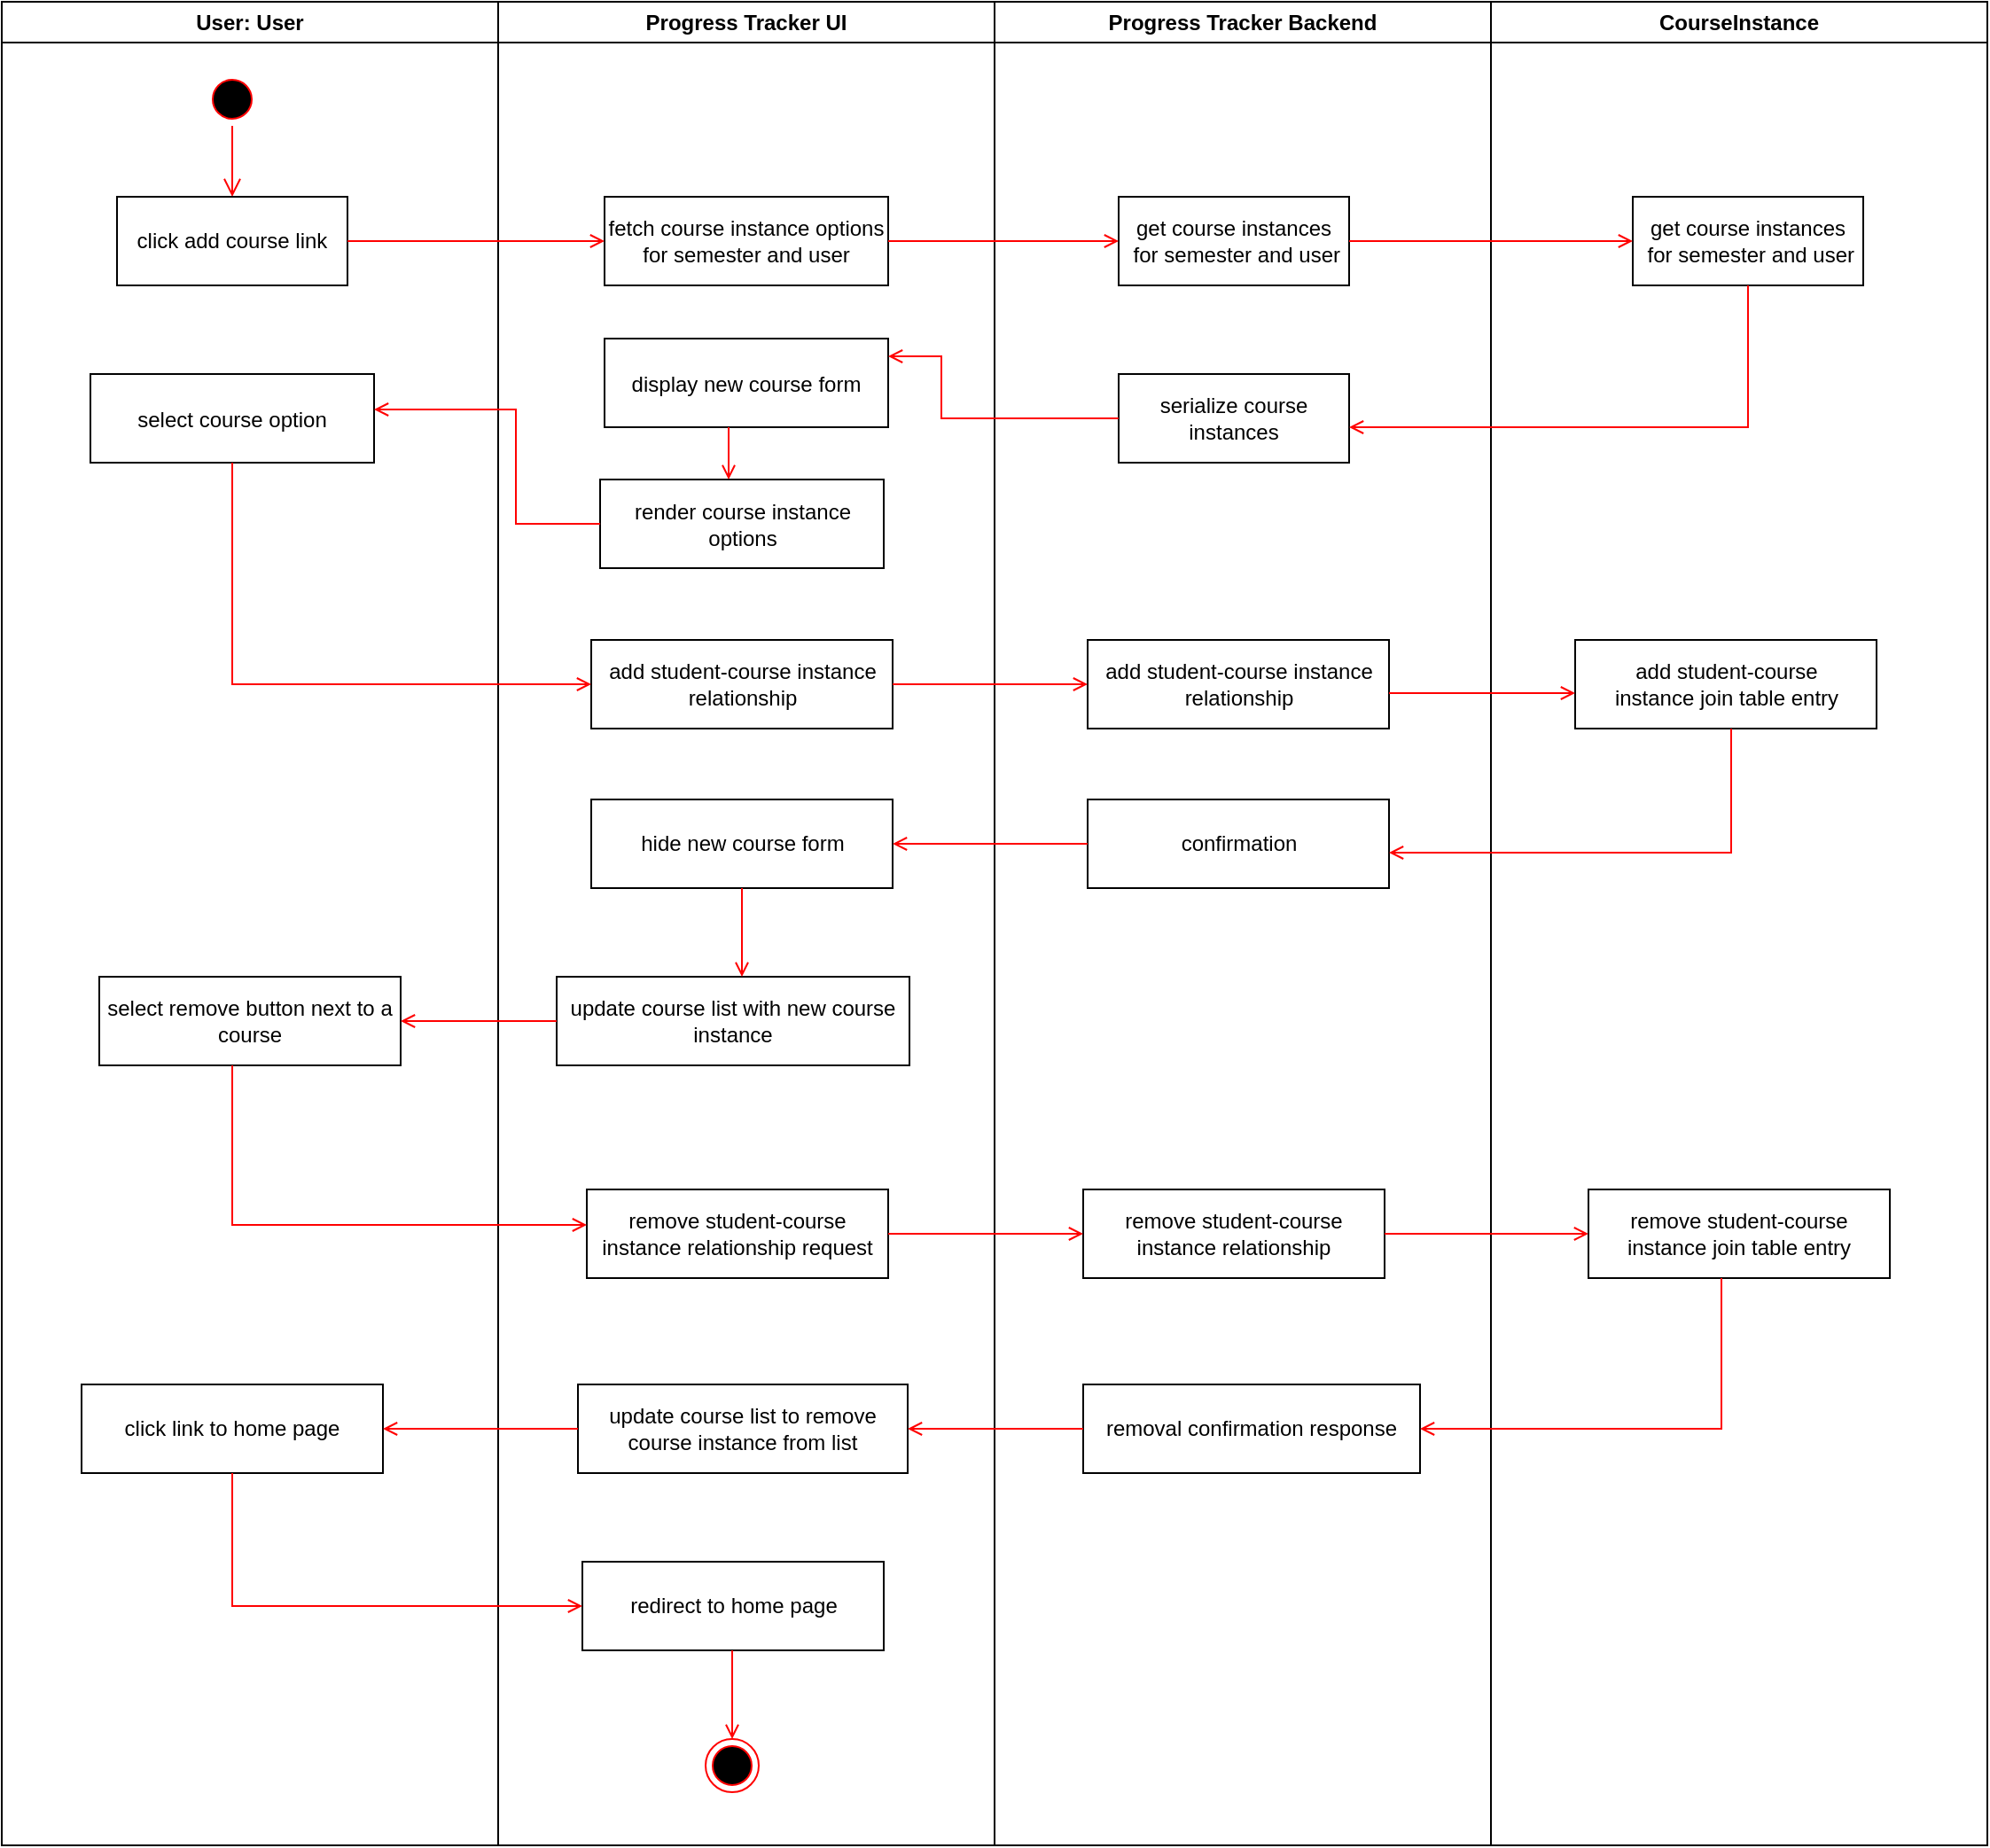 <?xml version="1.0" encoding="UTF-8"?>
<mxfile compressed="false" version="12.1.7" type="device" pages="1"><diagram id="qxIXQQoXLA4KPB8yL7MM" name="Page-3"><mxGraphModel dx="1425" dy="872" grid="1" gridSize="10" guides="1" tooltips="1" connect="1" arrows="1" fold="1" page="1" pageScale="1" pageWidth="850" pageHeight="1100" math="0" shadow="0"><root><mxCell id="4MsPIWo7bYqa63KtsmRX-0"/><mxCell id="4MsPIWo7bYqa63KtsmRX-1" parent="4MsPIWo7bYqa63KtsmRX-0"/><mxCell id="LsV0TuWWeMVyQ18mXXkU-35" value="User: User" style="swimlane;whiteSpace=wrap" parent="4MsPIWo7bYqa63KtsmRX-1" vertex="1"><mxGeometry x="440" y="280" width="280" height="1040" as="geometry"/></mxCell><mxCell id="LsV0TuWWeMVyQ18mXXkU-36" value="" style="ellipse;shape=startState;fillColor=#000000;strokeColor=#ff0000;" parent="LsV0TuWWeMVyQ18mXXkU-35" vertex="1"><mxGeometry x="115" y="40" width="30" height="30" as="geometry"/></mxCell><mxCell id="LsV0TuWWeMVyQ18mXXkU-37" value="" style="edgeStyle=elbowEdgeStyle;elbow=horizontal;verticalAlign=bottom;endArrow=open;endSize=8;strokeColor=#FF0000;endFill=1;rounded=0;jumpStyle=arc;" parent="LsV0TuWWeMVyQ18mXXkU-35" source="LsV0TuWWeMVyQ18mXXkU-36" target="LsV0TuWWeMVyQ18mXXkU-38" edge="1"><mxGeometry x="100" y="40" as="geometry"><mxPoint x="115" y="110" as="targetPoint"/></mxGeometry></mxCell><mxCell id="LsV0TuWWeMVyQ18mXXkU-38" value="click add course link" style="whiteSpace=wrap;" parent="LsV0TuWWeMVyQ18mXXkU-35" vertex="1"><mxGeometry x="65" y="110" width="130" height="50" as="geometry"/></mxCell><mxCell id="HSbdIBcpOVC56lRU3mkd-8" value="select course option" style="" parent="LsV0TuWWeMVyQ18mXXkU-35" vertex="1"><mxGeometry x="50" y="210" width="160" height="50" as="geometry"/></mxCell><mxCell id="HSbdIBcpOVC56lRU3mkd-24" value="select remove button next to a course" style="whiteSpace=wrap;" parent="LsV0TuWWeMVyQ18mXXkU-35" vertex="1"><mxGeometry x="55" y="550" width="170" height="50" as="geometry"/></mxCell><mxCell id="HSbdIBcpOVC56lRU3mkd-36" value="click link to home page" style="whiteSpace=wrap;" parent="LsV0TuWWeMVyQ18mXXkU-35" vertex="1"><mxGeometry x="45" y="780" width="170" height="50" as="geometry"/></mxCell><mxCell id="LsV0TuWWeMVyQ18mXXkU-44" value="Progress Tracker UI" style="swimlane;whiteSpace=wrap" parent="4MsPIWo7bYqa63KtsmRX-1" vertex="1"><mxGeometry x="720" y="280" width="280" height="1040" as="geometry"/></mxCell><mxCell id="LsV0TuWWeMVyQ18mXXkU-39" value="fetch course instance options for semester and user" style="whiteSpace=wrap;" parent="LsV0TuWWeMVyQ18mXXkU-44" vertex="1"><mxGeometry x="60" y="110" width="160" height="50" as="geometry"/></mxCell><mxCell id="HSbdIBcpOVC56lRU3mkd-0" value="display new course form" style="" parent="LsV0TuWWeMVyQ18mXXkU-44" vertex="1"><mxGeometry x="60" y="190" width="160" height="50" as="geometry"/></mxCell><mxCell id="HSbdIBcpOVC56lRU3mkd-10" value="add student-course instance relationship" style="whiteSpace=wrap;" parent="LsV0TuWWeMVyQ18mXXkU-44" vertex="1"><mxGeometry x="52.5" y="360" width="170" height="50" as="geometry"/></mxCell><mxCell id="HSbdIBcpOVC56lRU3mkd-18" value="hide new course form" style="whiteSpace=wrap;" parent="LsV0TuWWeMVyQ18mXXkU-44" vertex="1"><mxGeometry x="52.5" y="450" width="170" height="50" as="geometry"/></mxCell><mxCell id="HSbdIBcpOVC56lRU3mkd-20" value="render course instance&#10;options" style="whiteSpace=wrap;" parent="LsV0TuWWeMVyQ18mXXkU-44" vertex="1"><mxGeometry x="57.5" y="269.5" width="160" height="50" as="geometry"/></mxCell><mxCell id="HSbdIBcpOVC56lRU3mkd-21" value="" style="endArrow=open;strokeColor=#FF0000;endFill=1;rounded=0;jumpStyle=arc;edgeStyle=elbowEdgeStyle;" parent="LsV0TuWWeMVyQ18mXXkU-44" source="HSbdIBcpOVC56lRU3mkd-0" target="HSbdIBcpOVC56lRU3mkd-20" edge="1"><mxGeometry relative="1" as="geometry"><mxPoint y="280" as="sourcePoint"/><mxPoint x="-130" y="280" as="targetPoint"/><Array as="points"><mxPoint x="130" y="250"/><mxPoint x="-50" y="290"/></Array></mxGeometry></mxCell><mxCell id="HSbdIBcpOVC56lRU3mkd-22" value="update course list with new course instance" style="whiteSpace=wrap;" parent="LsV0TuWWeMVyQ18mXXkU-44" vertex="1"><mxGeometry x="33" y="550" width="199" height="50" as="geometry"/></mxCell><mxCell id="HSbdIBcpOVC56lRU3mkd-23" value="" style="endArrow=open;strokeColor=#FF0000;endFill=1;rounded=0;jumpStyle=arc;edgeStyle=elbowEdgeStyle;" parent="LsV0TuWWeMVyQ18mXXkU-44" source="HSbdIBcpOVC56lRU3mkd-18" target="HSbdIBcpOVC56lRU3mkd-22" edge="1"><mxGeometry relative="1" as="geometry"><mxPoint x="40" y="540" as="sourcePoint"/><mxPoint x="-70" y="540" as="targetPoint"/><Array as="points"><mxPoint x="135" y="560"/><mxPoint x="10" y="475"/><mxPoint x="30" y="625"/><mxPoint x="-110" y="635"/></Array></mxGeometry></mxCell><mxCell id="HSbdIBcpOVC56lRU3mkd-26" value="remove student-course instance relationship request" style="whiteSpace=wrap;" parent="LsV0TuWWeMVyQ18mXXkU-44" vertex="1"><mxGeometry x="50" y="670" width="170" height="50" as="geometry"/></mxCell><mxCell id="HSbdIBcpOVC56lRU3mkd-34" value="update course list to remove course instance from list" style="whiteSpace=wrap;" parent="LsV0TuWWeMVyQ18mXXkU-44" vertex="1"><mxGeometry x="45" y="780" width="186" height="50" as="geometry"/></mxCell><mxCell id="HSbdIBcpOVC56lRU3mkd-37" value="redirect to home page" style="whiteSpace=wrap;" parent="LsV0TuWWeMVyQ18mXXkU-44" vertex="1"><mxGeometry x="47.5" y="880" width="170" height="50" as="geometry"/></mxCell><mxCell id="HSbdIBcpOVC56lRU3mkd-40" value="" style="ellipse;html=1;shape=endState;fillColor=#000000;strokeColor=#ff0000;" parent="LsV0TuWWeMVyQ18mXXkU-44" vertex="1"><mxGeometry x="117" y="980" width="30" height="30" as="geometry"/></mxCell><mxCell id="HSbdIBcpOVC56lRU3mkd-41" value="" style="endArrow=open;strokeColor=#FF0000;endFill=1;rounded=0;jumpStyle=arc;edgeStyle=elbowEdgeStyle;" parent="LsV0TuWWeMVyQ18mXXkU-44" source="HSbdIBcpOVC56lRU3mkd-37" target="HSbdIBcpOVC56lRU3mkd-40" edge="1"><mxGeometry relative="1" as="geometry"><mxPoint x="50" y="942.5" as="sourcePoint"/><mxPoint x="247.5" y="1017.5" as="targetPoint"/><Array as="points"><mxPoint x="132" y="950"/><mxPoint x="50" y="1017.5"/><mxPoint x="338" y="972.5"/><mxPoint x="330.5" y="1397.5"/><mxPoint x="190.5" y="1407.5"/></Array></mxGeometry></mxCell><mxCell id="LsV0TuWWeMVyQ18mXXkU-63" value="Progress Tracker Backend" style="swimlane;whiteSpace=wrap" parent="4MsPIWo7bYqa63KtsmRX-1" vertex="1"><mxGeometry x="1000" y="280" width="280" height="1040" as="geometry"><mxRectangle x="724.5" y="128" width="80" height="23" as="alternateBounds"/></mxGeometry></mxCell><mxCell id="HSbdIBcpOVC56lRU3mkd-1" value="get course instances&#10; for semester and user" style="whiteSpace=wrap;" parent="LsV0TuWWeMVyQ18mXXkU-63" vertex="1"><mxGeometry x="70" y="110" width="130" height="50" as="geometry"/></mxCell><mxCell id="HSbdIBcpOVC56lRU3mkd-3" value="serialize course instances" style="whiteSpace=wrap;" parent="LsV0TuWWeMVyQ18mXXkU-63" vertex="1"><mxGeometry x="70" y="210" width="130" height="50" as="geometry"/></mxCell><mxCell id="HSbdIBcpOVC56lRU3mkd-12" value="add student-course instance relationship" style="whiteSpace=wrap;" parent="LsV0TuWWeMVyQ18mXXkU-63" vertex="1"><mxGeometry x="52.5" y="360" width="170" height="50" as="geometry"/></mxCell><mxCell id="HSbdIBcpOVC56lRU3mkd-16" value="confirmation" style="whiteSpace=wrap;" parent="LsV0TuWWeMVyQ18mXXkU-63" vertex="1"><mxGeometry x="52.5" y="450" width="170" height="50" as="geometry"/></mxCell><mxCell id="HSbdIBcpOVC56lRU3mkd-28" value="remove student-course instance relationship" style="whiteSpace=wrap;" parent="LsV0TuWWeMVyQ18mXXkU-63" vertex="1"><mxGeometry x="50" y="670" width="170" height="50" as="geometry"/></mxCell><mxCell id="HSbdIBcpOVC56lRU3mkd-32" value="removal confirmation response" style="whiteSpace=wrap;" parent="LsV0TuWWeMVyQ18mXXkU-63" vertex="1"><mxGeometry x="50" y="780" width="190" height="50" as="geometry"/></mxCell><mxCell id="LsV0TuWWeMVyQ18mXXkU-40" value="" style="endArrow=open;strokeColor=#FF0000;endFill=1;rounded=0;jumpStyle=arc;" parent="4MsPIWo7bYqa63KtsmRX-1" source="LsV0TuWWeMVyQ18mXXkU-38" target="LsV0TuWWeMVyQ18mXXkU-39" edge="1"><mxGeometry relative="1" as="geometry"/></mxCell><mxCell id="Nz6OXigeq6Z0XNe9WV_4-0" value="CourseInstance" style="swimlane;whiteSpace=wrap" parent="4MsPIWo7bYqa63KtsmRX-1" vertex="1"><mxGeometry x="1280" y="280" width="280" height="1040" as="geometry"><mxRectangle x="724.5" y="128" width="80" height="23" as="alternateBounds"/></mxGeometry></mxCell><mxCell id="HSbdIBcpOVC56lRU3mkd-2" value="get course instances&#10; for semester and user" style="whiteSpace=wrap;" parent="Nz6OXigeq6Z0XNe9WV_4-0" vertex="1"><mxGeometry x="80" y="110" width="130" height="50" as="geometry"/></mxCell><mxCell id="HSbdIBcpOVC56lRU3mkd-14" value="add student-course instance join table entry" style="whiteSpace=wrap;" parent="Nz6OXigeq6Z0XNe9WV_4-0" vertex="1"><mxGeometry x="47.5" y="360" width="170" height="50" as="geometry"/></mxCell><mxCell id="HSbdIBcpOVC56lRU3mkd-29" value="remove student-course instance join table entry" style="whiteSpace=wrap;" parent="Nz6OXigeq6Z0XNe9WV_4-0" vertex="1"><mxGeometry x="55" y="670" width="170" height="50" as="geometry"/></mxCell><mxCell id="HSbdIBcpOVC56lRU3mkd-4" value="" style="endArrow=open;strokeColor=#FF0000;endFill=1;rounded=0;jumpStyle=arc;edgeStyle=elbowEdgeStyle;" parent="4MsPIWo7bYqa63KtsmRX-1" source="LsV0TuWWeMVyQ18mXXkU-39" target="HSbdIBcpOVC56lRU3mkd-1" edge="1"><mxGeometry relative="1" as="geometry"><mxPoint x="930" y="460" as="sourcePoint"/><mxPoint x="1090" y="460" as="targetPoint"/></mxGeometry></mxCell><mxCell id="HSbdIBcpOVC56lRU3mkd-5" value="" style="endArrow=open;strokeColor=#FF0000;endFill=1;rounded=0;jumpStyle=arc;edgeStyle=elbowEdgeStyle;" parent="4MsPIWo7bYqa63KtsmRX-1" source="HSbdIBcpOVC56lRU3mkd-1" target="HSbdIBcpOVC56lRU3mkd-2" edge="1"><mxGeometry relative="1" as="geometry"><mxPoint x="1215" y="470" as="sourcePoint"/><mxPoint x="1345" y="470" as="targetPoint"/></mxGeometry></mxCell><mxCell id="HSbdIBcpOVC56lRU3mkd-6" value="" style="endArrow=open;strokeColor=#FF0000;endFill=1;rounded=0;jumpStyle=arc;edgeStyle=elbowEdgeStyle;" parent="4MsPIWo7bYqa63KtsmRX-1" source="HSbdIBcpOVC56lRU3mkd-2" target="HSbdIBcpOVC56lRU3mkd-3" edge="1"><mxGeometry relative="1" as="geometry"><mxPoint x="1350" y="560" as="sourcePoint"/><mxPoint x="1510" y="560" as="targetPoint"/><Array as="points"><mxPoint x="1425" y="520"/></Array></mxGeometry></mxCell><mxCell id="HSbdIBcpOVC56lRU3mkd-7" value="" style="endArrow=open;strokeColor=#FF0000;endFill=1;rounded=0;jumpStyle=arc;edgeStyle=elbowEdgeStyle;" parent="4MsPIWo7bYqa63KtsmRX-1" source="HSbdIBcpOVC56lRU3mkd-3" target="HSbdIBcpOVC56lRU3mkd-0" edge="1"><mxGeometry relative="1" as="geometry"><mxPoint x="1095" y="560" as="sourcePoint"/><mxPoint x="870" y="640" as="targetPoint"/><Array as="points"><mxPoint x="970" y="480"/><mxPoint x="1000" y="510"/><mxPoint x="1020" y="520"/></Array></mxGeometry></mxCell><mxCell id="HSbdIBcpOVC56lRU3mkd-9" value="" style="endArrow=open;strokeColor=#FF0000;endFill=1;rounded=0;jumpStyle=arc;edgeStyle=elbowEdgeStyle;" parent="4MsPIWo7bYqa63KtsmRX-1" source="HSbdIBcpOVC56lRU3mkd-20" target="HSbdIBcpOVC56lRU3mkd-8" edge="1"><mxGeometry relative="1" as="geometry"><mxPoint x="770" y="580" as="sourcePoint"/><mxPoint x="640" y="580" as="targetPoint"/><Array as="points"><mxPoint x="730" y="510"/><mxPoint x="710" y="520"/></Array></mxGeometry></mxCell><mxCell id="HSbdIBcpOVC56lRU3mkd-11" value="" style="endArrow=open;strokeColor=#FF0000;endFill=1;rounded=0;jumpStyle=arc;edgeStyle=elbowEdgeStyle;" parent="4MsPIWo7bYqa63KtsmRX-1" source="HSbdIBcpOVC56lRU3mkd-8" target="HSbdIBcpOVC56lRU3mkd-10" edge="1"><mxGeometry relative="1" as="geometry"><mxPoint x="690" y="620" as="sourcePoint"/><mxPoint x="560" y="620" as="targetPoint"/><Array as="points"><mxPoint x="570" y="615"/></Array></mxGeometry></mxCell><mxCell id="HSbdIBcpOVC56lRU3mkd-13" value="" style="endArrow=open;strokeColor=#FF0000;endFill=1;rounded=0;jumpStyle=arc;edgeStyle=elbowEdgeStyle;" parent="4MsPIWo7bYqa63KtsmRX-1" source="HSbdIBcpOVC56lRU3mkd-10" target="HSbdIBcpOVC56lRU3mkd-12" edge="1"><mxGeometry relative="1" as="geometry"><mxPoint x="887.5" y="610" as="sourcePoint"/><mxPoint x="1092.5" y="685" as="targetPoint"/><Array as="points"><mxPoint x="1017.5" y="665"/><mxPoint x="1027.5" y="675"/><mxPoint x="887.5" y="685"/></Array></mxGeometry></mxCell><mxCell id="HSbdIBcpOVC56lRU3mkd-15" value="" style="endArrow=open;strokeColor=#FF0000;endFill=1;rounded=0;jumpStyle=arc;edgeStyle=elbowEdgeStyle;" parent="4MsPIWo7bYqa63KtsmRX-1" source="HSbdIBcpOVC56lRU3mkd-12" target="HSbdIBcpOVC56lRU3mkd-14" edge="1"><mxGeometry relative="1" as="geometry"><mxPoint x="1247.5" y="710" as="sourcePoint"/><mxPoint x="1357.5" y="710" as="targetPoint"/><Array as="points"><mxPoint x="1277.5" y="670"/><mxPoint x="1332.5" y="720"/><mxPoint x="1192.5" y="730"/></Array></mxGeometry></mxCell><mxCell id="HSbdIBcpOVC56lRU3mkd-17" value="" style="endArrow=open;strokeColor=#FF0000;endFill=1;rounded=0;jumpStyle=arc;edgeStyle=elbowEdgeStyle;" parent="4MsPIWo7bYqa63KtsmRX-1" source="HSbdIBcpOVC56lRU3mkd-14" target="HSbdIBcpOVC56lRU3mkd-16" edge="1"><mxGeometry relative="1" as="geometry"><mxPoint x="1360" y="770" as="sourcePoint"/><mxPoint x="1465" y="770" as="targetPoint"/><Array as="points"><mxPoint x="1415.5" y="760"/><mxPoint x="1470" y="820"/><mxPoint x="1330" y="830"/></Array></mxGeometry></mxCell><mxCell id="HSbdIBcpOVC56lRU3mkd-19" value="" style="endArrow=open;strokeColor=#FF0000;endFill=1;rounded=0;jumpStyle=arc;edgeStyle=elbowEdgeStyle;" parent="4MsPIWo7bYqa63KtsmRX-1" source="HSbdIBcpOVC56lRU3mkd-16" target="HSbdIBcpOVC56lRU3mkd-18" edge="1"><mxGeometry relative="1" as="geometry"><mxPoint x="957.5" y="830" as="sourcePoint"/><mxPoint x="1067.5" y="830" as="targetPoint"/><Array as="points"><mxPoint x="997.5" y="755"/><mxPoint x="1042.5" y="840"/><mxPoint x="902.5" y="850"/></Array></mxGeometry></mxCell><mxCell id="HSbdIBcpOVC56lRU3mkd-25" value="" style="endArrow=open;strokeColor=#FF0000;endFill=1;rounded=0;jumpStyle=arc;edgeStyle=elbowEdgeStyle;" parent="4MsPIWo7bYqa63KtsmRX-1" source="HSbdIBcpOVC56lRU3mkd-22" target="HSbdIBcpOVC56lRU3mkd-24" edge="1"><mxGeometry relative="1" as="geometry"><mxPoint x="760" y="930" as="sourcePoint"/><mxPoint x="650" y="930" as="targetPoint"/><Array as="points"><mxPoint x="720" y="855"/><mxPoint x="750" y="1015"/><mxPoint x="610" y="1025"/></Array></mxGeometry></mxCell><mxCell id="HSbdIBcpOVC56lRU3mkd-27" value="" style="endArrow=open;strokeColor=#FF0000;endFill=1;rounded=0;jumpStyle=arc;edgeStyle=elbowEdgeStyle;" parent="4MsPIWo7bYqa63KtsmRX-1" source="HSbdIBcpOVC56lRU3mkd-24" target="HSbdIBcpOVC56lRU3mkd-26" edge="1"><mxGeometry relative="1" as="geometry"><mxPoint x="717.5" y="980.0" as="sourcePoint"/><mxPoint x="610" y="980.0" as="targetPoint"/><Array as="points"><mxPoint x="570" y="970"/><mxPoint x="695" y="1140"/><mxPoint x="555" y="1150"/></Array></mxGeometry></mxCell><mxCell id="HSbdIBcpOVC56lRU3mkd-30" value="" style="endArrow=open;strokeColor=#FF0000;endFill=1;rounded=0;jumpStyle=arc;edgeStyle=elbowEdgeStyle;" parent="4MsPIWo7bYqa63KtsmRX-1" source="HSbdIBcpOVC56lRU3mkd-26" target="HSbdIBcpOVC56lRU3mkd-28" edge="1"><mxGeometry relative="1" as="geometry"><mxPoint x="849.5" y="980.0" as="sourcePoint"/><mxPoint x="1049.5" y="1070.0" as="targetPoint"/><Array as="points"><mxPoint x="1000" y="975"/><mxPoint x="974.5" y="1240"/><mxPoint x="834.5" y="1250"/></Array></mxGeometry></mxCell><mxCell id="HSbdIBcpOVC56lRU3mkd-31" value="" style="endArrow=open;strokeColor=#FF0000;endFill=1;rounded=0;jumpStyle=arc;edgeStyle=elbowEdgeStyle;" parent="4MsPIWo7bYqa63KtsmRX-1" source="HSbdIBcpOVC56lRU3mkd-28" target="HSbdIBcpOVC56lRU3mkd-29" edge="1"><mxGeometry relative="1" as="geometry"><mxPoint x="1220" y="1030.0" as="sourcePoint"/><mxPoint x="1330" y="1030.0" as="targetPoint"/><Array as="points"><mxPoint x="1280" y="975"/><mxPoint x="1254.5" y="1295"/><mxPoint x="1114.5" y="1305"/></Array></mxGeometry></mxCell><mxCell id="HSbdIBcpOVC56lRU3mkd-33" value="" style="endArrow=open;strokeColor=#FF0000;endFill=1;rounded=0;jumpStyle=arc;edgeStyle=elbowEdgeStyle;" parent="4MsPIWo7bYqa63KtsmRX-1" source="HSbdIBcpOVC56lRU3mkd-29" target="HSbdIBcpOVC56lRU3mkd-32" edge="1"><mxGeometry relative="1" as="geometry"><mxPoint x="1327.5" y="1099.0" as="sourcePoint"/><mxPoint x="1442.5" y="1099.0" as="targetPoint"/><Array as="points"><mxPoint x="1410" y="1085"/><mxPoint x="1362" y="1419"/><mxPoint x="1222" y="1429"/></Array></mxGeometry></mxCell><mxCell id="HSbdIBcpOVC56lRU3mkd-35" value="" style="endArrow=open;strokeColor=#FF0000;endFill=1;rounded=0;jumpStyle=arc;edgeStyle=elbowEdgeStyle;" parent="4MsPIWo7bYqa63KtsmRX-1" source="HSbdIBcpOVC56lRU3mkd-32" target="HSbdIBcpOVC56lRU3mkd-34" edge="1"><mxGeometry relative="1" as="geometry"><mxPoint x="940" y="1190.0" as="sourcePoint"/><mxPoint x="1050" y="1190.0" as="targetPoint"/><Array as="points"><mxPoint x="990" y="1085"/><mxPoint x="974.5" y="1455"/><mxPoint x="834.5" y="1465"/></Array></mxGeometry></mxCell><mxCell id="HSbdIBcpOVC56lRU3mkd-38" value="" style="endArrow=open;strokeColor=#FF0000;endFill=1;rounded=0;jumpStyle=arc;edgeStyle=elbowEdgeStyle;" parent="4MsPIWo7bYqa63KtsmRX-1" source="HSbdIBcpOVC56lRU3mkd-34" target="HSbdIBcpOVC56lRU3mkd-36" edge="1"><mxGeometry relative="1" as="geometry"><mxPoint x="778" y="1140.0" as="sourcePoint"/><mxPoint x="662.5" y="1140.0" as="targetPoint"/><Array as="points"><mxPoint x="710" y="1085"/><mxPoint x="702.5" y="1510"/><mxPoint x="562.5" y="1520"/></Array></mxGeometry></mxCell><mxCell id="HSbdIBcpOVC56lRU3mkd-39" value="" style="endArrow=open;strokeColor=#FF0000;endFill=1;rounded=0;jumpStyle=arc;edgeStyle=elbowEdgeStyle;" parent="4MsPIWo7bYqa63KtsmRX-1" source="HSbdIBcpOVC56lRU3mkd-36" target="HSbdIBcpOVC56lRU3mkd-37" edge="1"><mxGeometry relative="1" as="geometry"><mxPoint x="912.5" y="1140.0" as="sourcePoint"/><mxPoint x="803" y="1140.0" as="targetPoint"/><Array as="points"><mxPoint x="570" y="1185"/><mxPoint x="858" y="1140"/><mxPoint x="850.5" y="1565"/><mxPoint x="710.5" y="1575"/></Array></mxGeometry></mxCell></root></mxGraphModel></diagram></mxfile>